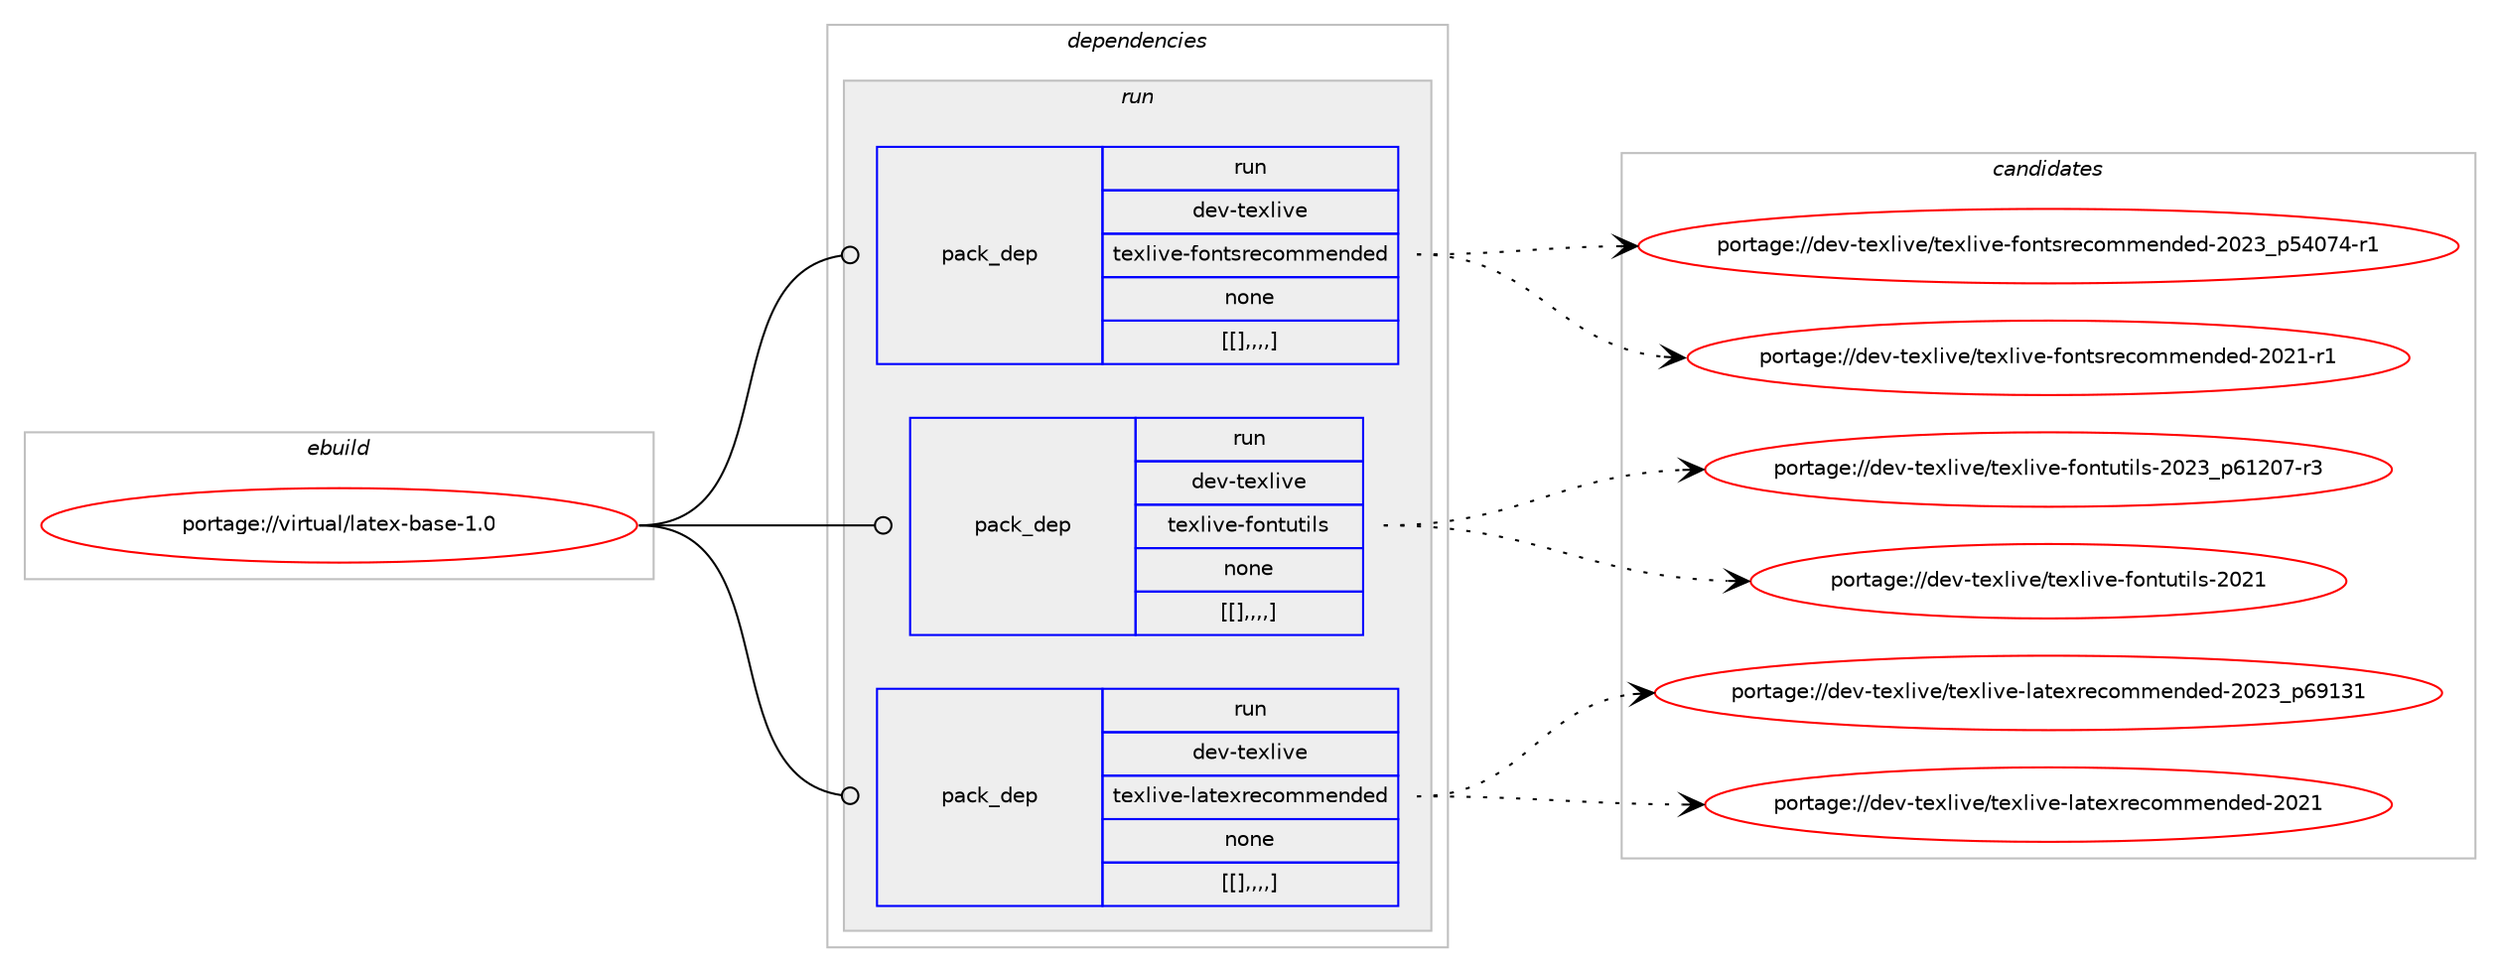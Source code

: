 digraph prolog {

# *************
# Graph options
# *************

newrank=true;
concentrate=true;
compound=true;
graph [rankdir=LR,fontname=Helvetica,fontsize=10,ranksep=1.5];#, ranksep=2.5, nodesep=0.2];
edge  [arrowhead=vee];
node  [fontname=Helvetica,fontsize=10];

# **********
# The ebuild
# **********

subgraph cluster_leftcol {
color=gray;
label=<<i>ebuild</i>>;
id [label="portage://virtual/latex-base-1.0", color=red, width=4, href="../virtual/latex-base-1.0.svg"];
}

# ****************
# The dependencies
# ****************

subgraph cluster_midcol {
color=gray;
label=<<i>dependencies</i>>;
subgraph cluster_compile {
fillcolor="#eeeeee";
style=filled;
label=<<i>compile</i>>;
}
subgraph cluster_compileandrun {
fillcolor="#eeeeee";
style=filled;
label=<<i>compile and run</i>>;
}
subgraph cluster_run {
fillcolor="#eeeeee";
style=filled;
label=<<i>run</i>>;
subgraph pack1443 {
dependency1947 [label=<<TABLE BORDER="0" CELLBORDER="1" CELLSPACING="0" CELLPADDING="4" WIDTH="220"><TR><TD ROWSPAN="6" CELLPADDING="30">pack_dep</TD></TR><TR><TD WIDTH="110">run</TD></TR><TR><TD>dev-texlive</TD></TR><TR><TD>texlive-fontsrecommended</TD></TR><TR><TD>none</TD></TR><TR><TD>[[],,,,]</TD></TR></TABLE>>, shape=none, color=blue];
}
id:e -> dependency1947:w [weight=20,style="solid",arrowhead="odot"];
subgraph pack1446 {
dependency1951 [label=<<TABLE BORDER="0" CELLBORDER="1" CELLSPACING="0" CELLPADDING="4" WIDTH="220"><TR><TD ROWSPAN="6" CELLPADDING="30">pack_dep</TD></TR><TR><TD WIDTH="110">run</TD></TR><TR><TD>dev-texlive</TD></TR><TR><TD>texlive-fontutils</TD></TR><TR><TD>none</TD></TR><TR><TD>[[],,,,]</TD></TR></TABLE>>, shape=none, color=blue];
}
id:e -> dependency1951:w [weight=20,style="solid",arrowhead="odot"];
subgraph pack1448 {
dependency1954 [label=<<TABLE BORDER="0" CELLBORDER="1" CELLSPACING="0" CELLPADDING="4" WIDTH="220"><TR><TD ROWSPAN="6" CELLPADDING="30">pack_dep</TD></TR><TR><TD WIDTH="110">run</TD></TR><TR><TD>dev-texlive</TD></TR><TR><TD>texlive-latexrecommended</TD></TR><TR><TD>none</TD></TR><TR><TD>[[],,,,]</TD></TR></TABLE>>, shape=none, color=blue];
}
id:e -> dependency1954:w [weight=20,style="solid",arrowhead="odot"];
}
}

# **************
# The candidates
# **************

subgraph cluster_choices {
rank=same;
color=gray;
label=<<i>candidates</i>>;

subgraph choice1316 {
color=black;
nodesep=1;
choice1001011184511610112010810511810147116101120108105118101451021111101161151141019911110910910111010010110045504850519511253524855524511449 [label="portage://dev-texlive/texlive-fontsrecommended-2023_p54074-r1", color=red, width=4,href="../dev-texlive/texlive-fontsrecommended-2023_p54074-r1.svg"];
choice1001011184511610112010810511810147116101120108105118101451021111101161151141019911110910910111010010110045504850494511449 [label="portage://dev-texlive/texlive-fontsrecommended-2021-r1", color=red, width=4,href="../dev-texlive/texlive-fontsrecommended-2021-r1.svg"];
dependency1947:e -> choice1001011184511610112010810511810147116101120108105118101451021111101161151141019911110910910111010010110045504850519511253524855524511449:w [style=dotted,weight="100"];
dependency1947:e -> choice1001011184511610112010810511810147116101120108105118101451021111101161151141019911110910910111010010110045504850494511449:w [style=dotted,weight="100"];
}
subgraph choice1320 {
color=black;
nodesep=1;
choice10010111845116101120108105118101471161011201081051181014510211111011611711610510811545504850519511254495048554511451 [label="portage://dev-texlive/texlive-fontutils-2023_p61207-r3", color=red, width=4,href="../dev-texlive/texlive-fontutils-2023_p61207-r3.svg"];
choice1001011184511610112010810511810147116101120108105118101451021111101161171161051081154550485049 [label="portage://dev-texlive/texlive-fontutils-2021", color=red, width=4,href="../dev-texlive/texlive-fontutils-2021.svg"];
dependency1951:e -> choice10010111845116101120108105118101471161011201081051181014510211111011611711610510811545504850519511254495048554511451:w [style=dotted,weight="100"];
dependency1951:e -> choice1001011184511610112010810511810147116101120108105118101451021111101161171161051081154550485049:w [style=dotted,weight="100"];
}
subgraph choice1325 {
color=black;
nodesep=1;
choice10010111845116101120108105118101471161011201081051181014510897116101120114101991111091091011101001011004550485051951125457495149 [label="portage://dev-texlive/texlive-latexrecommended-2023_p69131", color=red, width=4,href="../dev-texlive/texlive-latexrecommended-2023_p69131.svg"];
choice10010111845116101120108105118101471161011201081051181014510897116101120114101991111091091011101001011004550485049 [label="portage://dev-texlive/texlive-latexrecommended-2021", color=red, width=4,href="../dev-texlive/texlive-latexrecommended-2021.svg"];
dependency1954:e -> choice10010111845116101120108105118101471161011201081051181014510897116101120114101991111091091011101001011004550485051951125457495149:w [style=dotted,weight="100"];
dependency1954:e -> choice10010111845116101120108105118101471161011201081051181014510897116101120114101991111091091011101001011004550485049:w [style=dotted,weight="100"];
}
}

}
